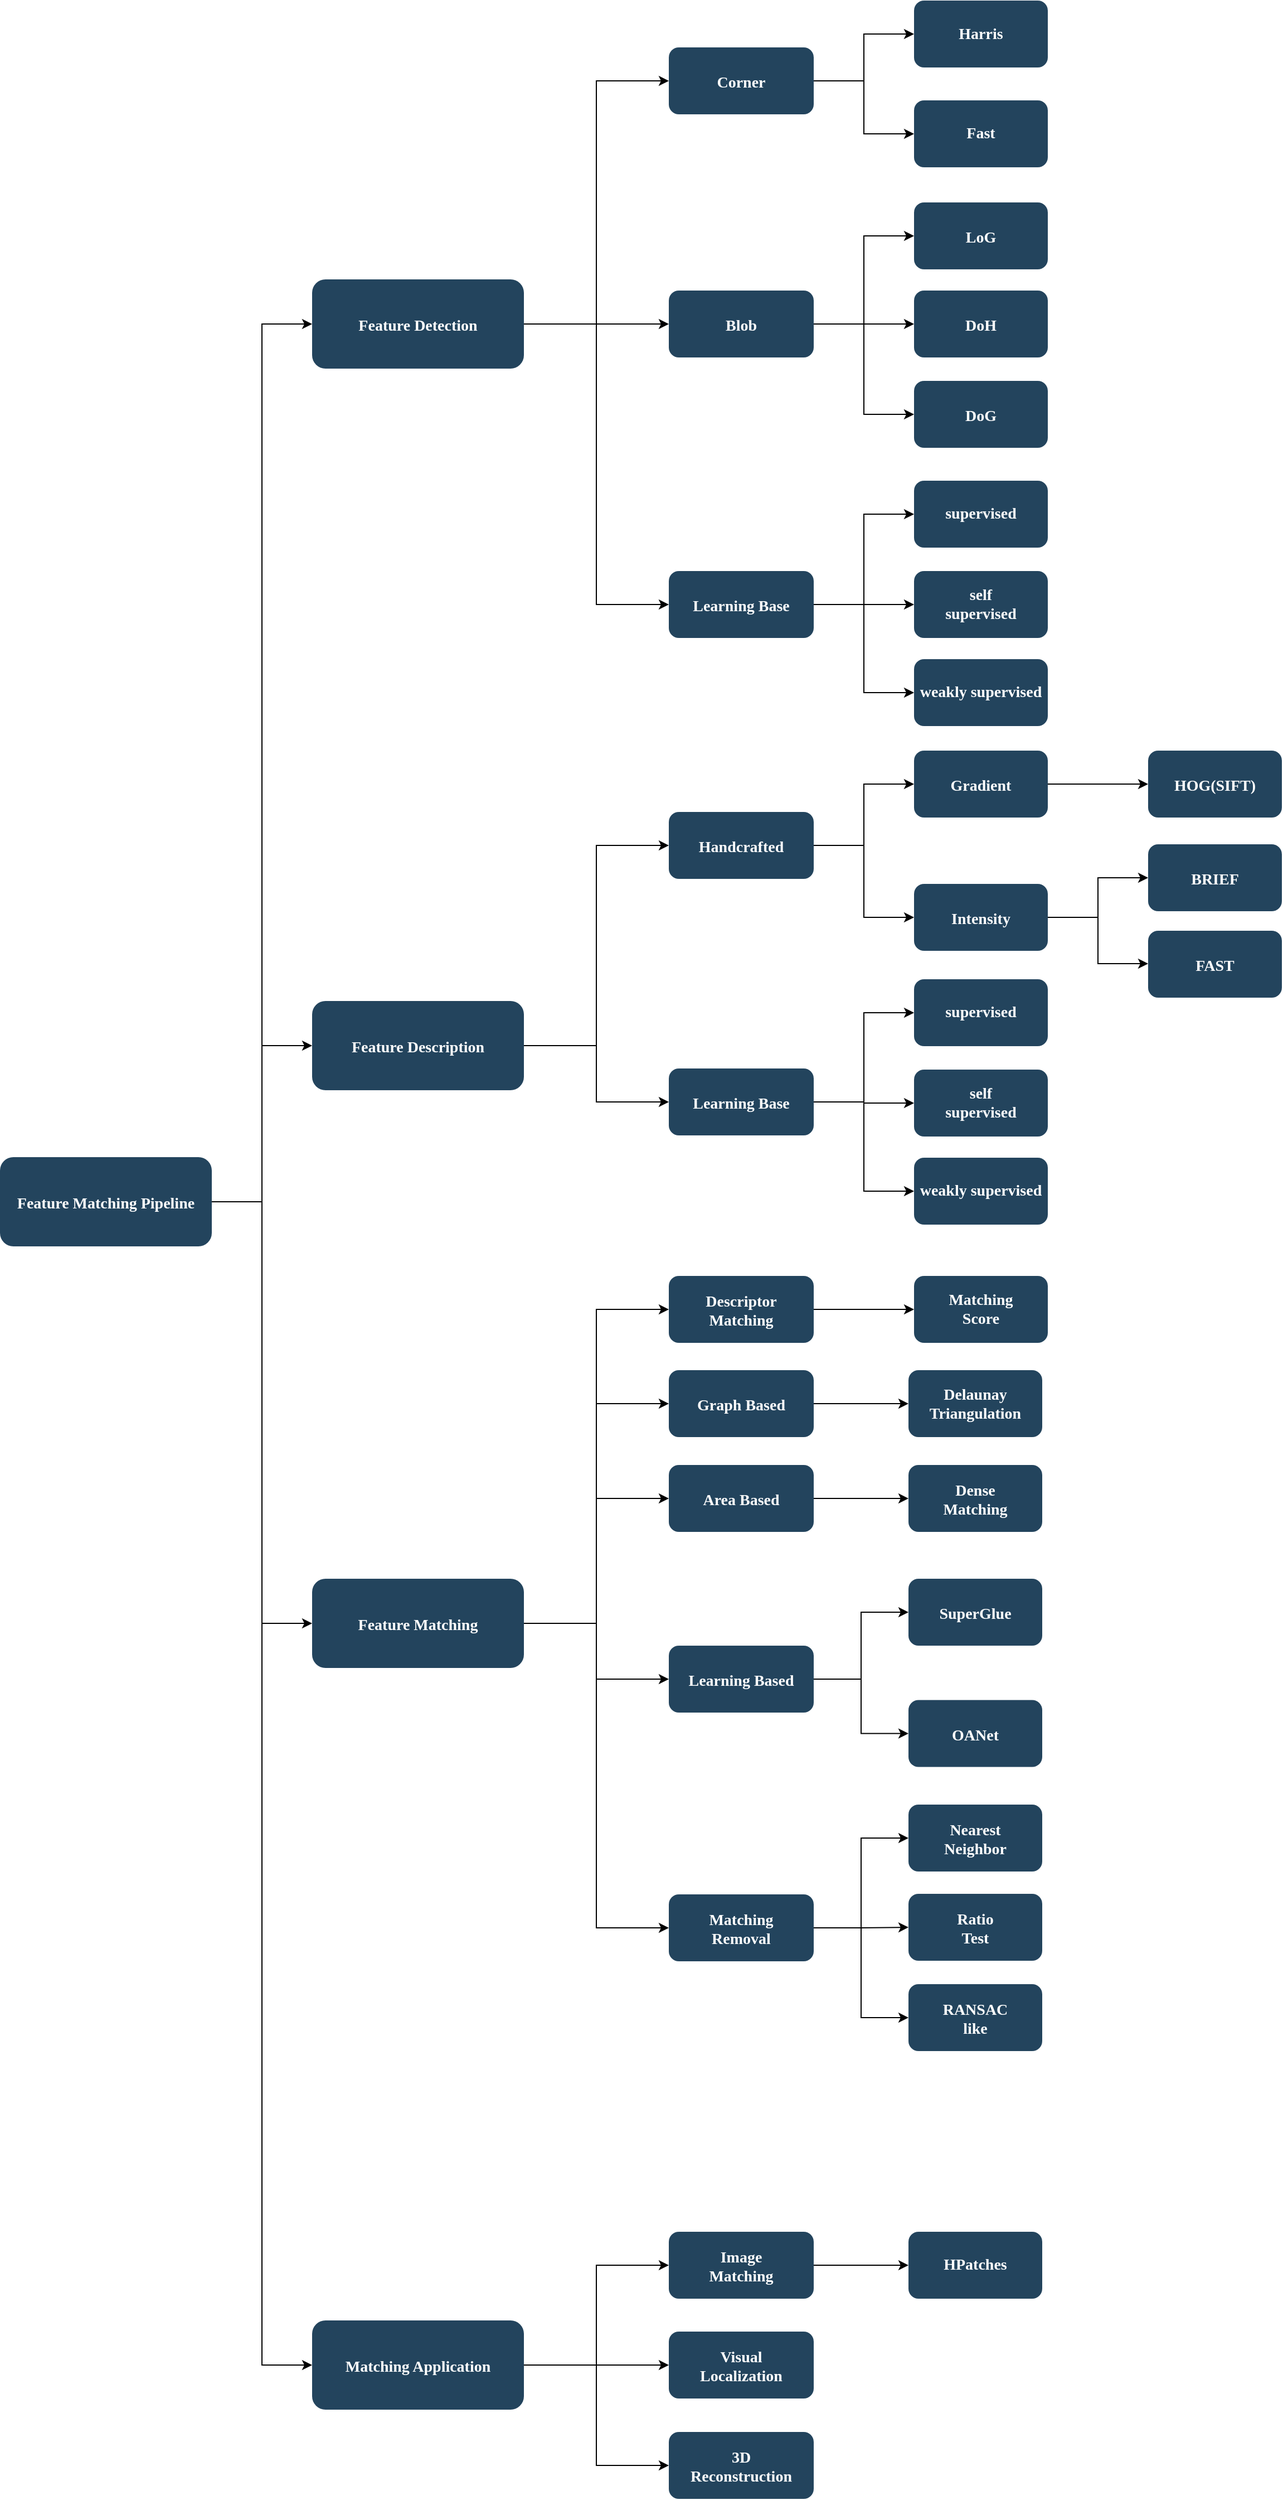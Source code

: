 <mxfile version="20.2.7" type="github">
  <diagram name="Page-1" id="2c0d36ab-eaac-3732-788b-9136903baeff">
    <mxGraphModel dx="326" dy="2121.5" grid="1" gridSize="10" guides="1" tooltips="1" connect="1" arrows="1" fold="1" page="1" pageScale="1.5" pageWidth="1169" pageHeight="827" background="none" math="0" shadow="0">
      <root>
        <mxCell id="0" />
        <mxCell id="1" parent="0" />
        <mxCell id="2" value="Feature Matching Pipeline" style="rounded=1;fillColor=#23445D;gradientColor=none;strokeColor=none;fontColor=#FFFFFF;fontStyle=1;fontFamily=Tahoma;fontSize=14" parent="1" vertex="1">
          <mxGeometry x="20" y="539.5" width="190" height="80" as="geometry" />
        </mxCell>
        <mxCell id="4" value="Matching Application" style="rounded=1;fillColor=#23445D;gradientColor=none;strokeColor=none;fontColor=#FFFFFF;fontStyle=1;fontFamily=Tahoma;fontSize=14" parent="1" vertex="1">
          <mxGeometry x="300.0" y="1582.5" width="190" height="80" as="geometry" />
        </mxCell>
        <mxCell id="t-VMR0GG_KnrDWbs549v-189" style="edgeStyle=orthogonalEdgeStyle;rounded=0;orthogonalLoop=1;jettySize=auto;html=1;exitX=1;exitY=0.5;exitDx=0;exitDy=0;entryX=0;entryY=0.5;entryDx=0;entryDy=0;" edge="1" parent="1" source="10" target="t-VMR0GG_KnrDWbs549v-181">
          <mxGeometry relative="1" as="geometry" />
        </mxCell>
        <mxCell id="10" value="Feature Matching" style="rounded=1;fillColor=#23445D;gradientColor=none;strokeColor=none;fontColor=#FFFFFF;fontStyle=1;fontFamily=Tahoma;fontSize=14" parent="1" vertex="1">
          <mxGeometry x="300" y="917.5" width="190" height="80" as="geometry" />
        </mxCell>
        <mxCell id="t-VMR0GG_KnrDWbs549v-108" style="edgeStyle=orthogonalEdgeStyle;rounded=0;orthogonalLoop=1;jettySize=auto;html=1;exitX=1;exitY=0.5;exitDx=0;exitDy=0;entryX=0;entryY=0.5;entryDx=0;entryDy=0;" edge="1" parent="1" source="12" target="30">
          <mxGeometry relative="1" as="geometry" />
        </mxCell>
        <mxCell id="12" value="Feature Description" style="rounded=1;fillColor=#23445D;gradientColor=none;strokeColor=none;fontColor=#FFFFFF;fontStyle=1;fontFamily=Tahoma;fontSize=14" parent="1" vertex="1">
          <mxGeometry x="300.0" y="399.5" width="190" height="80" as="geometry" />
        </mxCell>
        <mxCell id="t-VMR0GG_KnrDWbs549v-109" style="edgeStyle=orthogonalEdgeStyle;rounded=0;orthogonalLoop=1;jettySize=auto;html=1;exitX=1;exitY=0.5;exitDx=0;exitDy=0;entryX=0;entryY=0.5;entryDx=0;entryDy=0;" edge="1" parent="1" source="13" target="18">
          <mxGeometry relative="1" as="geometry" />
        </mxCell>
        <mxCell id="t-VMR0GG_KnrDWbs549v-111" style="edgeStyle=orthogonalEdgeStyle;rounded=0;orthogonalLoop=1;jettySize=auto;html=1;exitX=1;exitY=0.5;exitDx=0;exitDy=0;entryX=0;entryY=0.5;entryDx=0;entryDy=0;" edge="1" parent="1" source="13" target="16">
          <mxGeometry relative="1" as="geometry" />
        </mxCell>
        <mxCell id="13" value="Feature Detection" style="rounded=1;fillColor=#23445D;gradientColor=none;strokeColor=none;fontColor=#FFFFFF;fontStyle=1;fontFamily=Tahoma;fontSize=14" parent="1" vertex="1">
          <mxGeometry x="300" y="-247.5" width="190" height="80" as="geometry" />
        </mxCell>
        <mxCell id="16" value="Corner" style="rounded=1;fillColor=#23445D;gradientColor=none;strokeColor=none;fontColor=#FFFFFF;fontStyle=1;fontFamily=Tahoma;fontSize=14" parent="1" vertex="1">
          <mxGeometry x="620" y="-455.5" width="130" height="60" as="geometry" />
        </mxCell>
        <mxCell id="17" value="Blob" style="rounded=1;fillColor=#23445D;gradientColor=none;strokeColor=none;fontColor=#FFFFFF;fontStyle=1;fontFamily=Tahoma;fontSize=14" parent="1" vertex="1">
          <mxGeometry x="620" y="-237.5" width="130" height="60" as="geometry" />
        </mxCell>
        <mxCell id="18" value="Learning Base" style="rounded=1;fillColor=#23445D;gradientColor=none;strokeColor=none;fontColor=#FFFFFF;fontStyle=1;fontFamily=Tahoma;fontSize=14" parent="1" vertex="1">
          <mxGeometry x="620" y="14" width="130" height="60" as="geometry" />
        </mxCell>
        <mxCell id="30" value="Handcrafted" style="rounded=1;fillColor=#23445D;gradientColor=none;strokeColor=none;fontColor=#FFFFFF;fontStyle=1;fontFamily=Tahoma;fontSize=14" parent="1" vertex="1">
          <mxGeometry x="620" y="230" width="130" height="60" as="geometry" />
        </mxCell>
        <mxCell id="t-VMR0GG_KnrDWbs549v-174" style="edgeStyle=orthogonalEdgeStyle;rounded=0;orthogonalLoop=1;jettySize=auto;html=1;exitX=1;exitY=0.5;exitDx=0;exitDy=0;entryX=0;entryY=0.5;entryDx=0;entryDy=0;" edge="1" parent="1" source="31" target="t-VMR0GG_KnrDWbs549v-168">
          <mxGeometry relative="1" as="geometry" />
        </mxCell>
        <mxCell id="31" value="Learning Base" style="rounded=1;fillColor=#23445D;gradientColor=none;strokeColor=none;fontColor=#FFFFFF;fontStyle=1;fontFamily=Tahoma;fontSize=14" parent="1" vertex="1">
          <mxGeometry x="620" y="460" width="130" height="60" as="geometry" />
        </mxCell>
        <mxCell id="t-VMR0GG_KnrDWbs549v-176" value="" style="edgeStyle=orthogonalEdgeStyle;rounded=0;orthogonalLoop=1;jettySize=auto;html=1;" edge="1" parent="1" source="32" target="t-VMR0GG_KnrDWbs549v-175">
          <mxGeometry relative="1" as="geometry" />
        </mxCell>
        <mxCell id="32" value="Descriptor&#xa;Matching" style="rounded=1;fillColor=#23445D;gradientColor=none;strokeColor=none;fontColor=#FFFFFF;fontStyle=1;fontFamily=Tahoma;fontSize=14" parent="1" vertex="1">
          <mxGeometry x="620" y="646" width="130" height="60" as="geometry" />
        </mxCell>
        <mxCell id="t-VMR0GG_KnrDWbs549v-178" value="" style="edgeStyle=orthogonalEdgeStyle;rounded=0;orthogonalLoop=1;jettySize=auto;html=1;" edge="1" parent="1" source="t-VMR0GG_KnrDWbs549v-103" target="t-VMR0GG_KnrDWbs549v-177">
          <mxGeometry relative="1" as="geometry" />
        </mxCell>
        <mxCell id="t-VMR0GG_KnrDWbs549v-103" value="Graph Based" style="rounded=1;fillColor=#23445D;gradientColor=none;strokeColor=none;fontColor=#FFFFFF;fontStyle=1;fontFamily=Tahoma;fontSize=14" vertex="1" parent="1">
          <mxGeometry x="620" y="730.5" width="130" height="60" as="geometry" />
        </mxCell>
        <mxCell id="t-VMR0GG_KnrDWbs549v-180" value="" style="edgeStyle=orthogonalEdgeStyle;rounded=0;orthogonalLoop=1;jettySize=auto;html=1;" edge="1" parent="1" source="t-VMR0GG_KnrDWbs549v-104" target="t-VMR0GG_KnrDWbs549v-179">
          <mxGeometry relative="1" as="geometry" />
        </mxCell>
        <mxCell id="t-VMR0GG_KnrDWbs549v-104" value="Area Based" style="rounded=1;fillColor=#23445D;gradientColor=none;strokeColor=none;fontColor=#FFFFFF;fontStyle=1;fontFamily=Tahoma;fontSize=14" vertex="1" parent="1">
          <mxGeometry x="620" y="815.5" width="130" height="60" as="geometry" />
        </mxCell>
        <mxCell id="t-VMR0GG_KnrDWbs549v-106" value="" style="edgeStyle=elbowEdgeStyle;elbow=horizontal;endArrow=classic;html=1;rounded=0;exitX=1;exitY=0.5;exitDx=0;exitDy=0;entryX=0;entryY=0.5;entryDx=0;entryDy=0;" edge="1" parent="1" source="12" target="31">
          <mxGeometry width="50" height="50" relative="1" as="geometry">
            <mxPoint x="590" y="680" as="sourcePoint" />
            <mxPoint x="640" y="630" as="targetPoint" />
          </mxGeometry>
        </mxCell>
        <mxCell id="t-VMR0GG_KnrDWbs549v-115" value="" style="edgeStyle=elbowEdgeStyle;elbow=horizontal;endArrow=classic;html=1;rounded=0;exitX=1;exitY=0.5;exitDx=0;exitDy=0;entryX=0;entryY=0.5;entryDx=0;entryDy=0;" edge="1" parent="1" source="13" target="17">
          <mxGeometry width="50" height="50" relative="1" as="geometry">
            <mxPoint x="590" y="283" as="sourcePoint" />
            <mxPoint x="640" y="233" as="targetPoint" />
          </mxGeometry>
        </mxCell>
        <mxCell id="t-VMR0GG_KnrDWbs549v-117" value="" style="edgeStyle=elbowEdgeStyle;elbow=horizontal;endArrow=classic;html=1;rounded=0;exitX=1;exitY=0.5;exitDx=0;exitDy=0;entryX=0;entryY=0.5;entryDx=0;entryDy=0;" edge="1" parent="1" source="2" target="4">
          <mxGeometry width="50" height="50" relative="1" as="geometry">
            <mxPoint x="590" y="680" as="sourcePoint" />
            <mxPoint x="640" y="630" as="targetPoint" />
          </mxGeometry>
        </mxCell>
        <mxCell id="t-VMR0GG_KnrDWbs549v-119" value="" style="edgeStyle=elbowEdgeStyle;elbow=horizontal;endArrow=classic;html=1;rounded=0;exitX=1;exitY=0.5;exitDx=0;exitDy=0;entryX=0;entryY=0.5;entryDx=0;entryDy=0;" edge="1" parent="1" source="2" target="10">
          <mxGeometry width="50" height="50" relative="1" as="geometry">
            <mxPoint x="590" y="680" as="sourcePoint" />
            <mxPoint x="640" y="630" as="targetPoint" />
          </mxGeometry>
        </mxCell>
        <mxCell id="t-VMR0GG_KnrDWbs549v-120" value="" style="edgeStyle=elbowEdgeStyle;elbow=horizontal;endArrow=classic;html=1;rounded=0;exitX=1;exitY=0.5;exitDx=0;exitDy=0;entryX=0;entryY=0.5;entryDx=0;entryDy=0;" edge="1" parent="1" source="2" target="12">
          <mxGeometry width="50" height="50" relative="1" as="geometry">
            <mxPoint x="590" y="680" as="sourcePoint" />
            <mxPoint x="640" y="630" as="targetPoint" />
          </mxGeometry>
        </mxCell>
        <mxCell id="t-VMR0GG_KnrDWbs549v-121" value="" style="edgeStyle=elbowEdgeStyle;elbow=horizontal;endArrow=classic;html=1;rounded=0;exitX=1;exitY=0.5;exitDx=0;exitDy=0;entryX=0;entryY=0.5;entryDx=0;entryDy=0;" edge="1" parent="1" source="2" target="13">
          <mxGeometry width="50" height="50" relative="1" as="geometry">
            <mxPoint x="590" y="230" as="sourcePoint" />
            <mxPoint x="640" y="180" as="targetPoint" />
          </mxGeometry>
        </mxCell>
        <mxCell id="t-VMR0GG_KnrDWbs549v-122" value="" style="edgeStyle=elbowEdgeStyle;elbow=horizontal;endArrow=classic;html=1;rounded=0;exitX=1;exitY=0.5;exitDx=0;exitDy=0;entryX=0;entryY=0.5;entryDx=0;entryDy=0;" edge="1" parent="1" source="10" target="32">
          <mxGeometry width="50" height="50" relative="1" as="geometry">
            <mxPoint x="590" y="918.5" as="sourcePoint" />
            <mxPoint x="640" y="868.5" as="targetPoint" />
          </mxGeometry>
        </mxCell>
        <mxCell id="t-VMR0GG_KnrDWbs549v-123" value="" style="edgeStyle=elbowEdgeStyle;elbow=horizontal;endArrow=classic;html=1;rounded=0;exitX=1;exitY=0.5;exitDx=0;exitDy=0;entryX=0;entryY=0.5;entryDx=0;entryDy=0;" edge="1" parent="1" source="10" target="t-VMR0GG_KnrDWbs549v-103">
          <mxGeometry width="50" height="50" relative="1" as="geometry">
            <mxPoint x="590" y="918.5" as="sourcePoint" />
            <mxPoint x="640" y="868.5" as="targetPoint" />
          </mxGeometry>
        </mxCell>
        <mxCell id="t-VMR0GG_KnrDWbs549v-125" value="" style="edgeStyle=elbowEdgeStyle;elbow=horizontal;endArrow=classic;html=1;rounded=0;exitX=1;exitY=0.5;exitDx=0;exitDy=0;entryX=0;entryY=0.5;entryDx=0;entryDy=0;" edge="1" parent="1" source="10" target="t-VMR0GG_KnrDWbs549v-104">
          <mxGeometry width="50" height="50" relative="1" as="geometry">
            <mxPoint x="590" y="918.5" as="sourcePoint" />
            <mxPoint x="640" y="868.5" as="targetPoint" />
          </mxGeometry>
        </mxCell>
        <mxCell id="t-VMR0GG_KnrDWbs549v-126" value="" style="edgeStyle=elbowEdgeStyle;elbow=horizontal;endArrow=classic;html=1;rounded=0;exitX=1;exitY=0.5;exitDx=0;exitDy=0;entryX=0;entryY=0.5;entryDx=0;entryDy=0;" edge="1" parent="1" source="10" target="t-VMR0GG_KnrDWbs549v-127">
          <mxGeometry width="50" height="50" relative="1" as="geometry">
            <mxPoint x="500" y="967.5" as="sourcePoint" />
            <mxPoint x="630" y="1058.5" as="targetPoint" />
          </mxGeometry>
        </mxCell>
        <mxCell id="t-VMR0GG_KnrDWbs549v-192" style="edgeStyle=orthogonalEdgeStyle;rounded=0;orthogonalLoop=1;jettySize=auto;html=1;exitX=1;exitY=0.5;exitDx=0;exitDy=0;entryX=0;entryY=0.5;entryDx=0;entryDy=0;" edge="1" parent="1" source="t-VMR0GG_KnrDWbs549v-127" target="t-VMR0GG_KnrDWbs549v-191">
          <mxGeometry relative="1" as="geometry" />
        </mxCell>
        <mxCell id="t-VMR0GG_KnrDWbs549v-194" style="edgeStyle=orthogonalEdgeStyle;rounded=0;orthogonalLoop=1;jettySize=auto;html=1;exitX=1;exitY=0.5;exitDx=0;exitDy=0;entryX=0;entryY=0.5;entryDx=0;entryDy=0;" edge="1" parent="1" source="t-VMR0GG_KnrDWbs549v-127" target="t-VMR0GG_KnrDWbs549v-193">
          <mxGeometry relative="1" as="geometry" />
        </mxCell>
        <mxCell id="t-VMR0GG_KnrDWbs549v-127" value="Learning Based" style="rounded=1;fillColor=#23445D;gradientColor=none;strokeColor=none;fontColor=#FFFFFF;fontStyle=1;fontFamily=Tahoma;fontSize=14" vertex="1" parent="1">
          <mxGeometry x="620" y="977.5" width="130" height="60" as="geometry" />
        </mxCell>
        <mxCell id="t-VMR0GG_KnrDWbs549v-196" value="" style="edgeStyle=orthogonalEdgeStyle;rounded=0;orthogonalLoop=1;jettySize=auto;html=1;" edge="1" parent="1" source="t-VMR0GG_KnrDWbs549v-129" target="t-VMR0GG_KnrDWbs549v-195">
          <mxGeometry relative="1" as="geometry" />
        </mxCell>
        <mxCell id="t-VMR0GG_KnrDWbs549v-129" value="Image&#xa;Matching" style="rounded=1;fillColor=#23445D;gradientColor=none;strokeColor=none;fontColor=#FFFFFF;fontStyle=1;fontFamily=Tahoma;fontSize=14" vertex="1" parent="1">
          <mxGeometry x="620" y="1503" width="130" height="60" as="geometry" />
        </mxCell>
        <mxCell id="t-VMR0GG_KnrDWbs549v-130" value="Visual&#xa;Localization" style="rounded=1;fillColor=#23445D;gradientColor=none;strokeColor=none;fontColor=#FFFFFF;fontStyle=1;fontFamily=Tahoma;fontSize=14" vertex="1" parent="1">
          <mxGeometry x="620" y="1592.5" width="130" height="60" as="geometry" />
        </mxCell>
        <mxCell id="t-VMR0GG_KnrDWbs549v-131" value="3D&#xa;Reconstruction" style="rounded=1;fillColor=#23445D;gradientColor=none;strokeColor=none;fontColor=#FFFFFF;fontStyle=1;fontFamily=Tahoma;fontSize=14" vertex="1" parent="1">
          <mxGeometry x="620" y="1682.5" width="130" height="60" as="geometry" />
        </mxCell>
        <mxCell id="t-VMR0GG_KnrDWbs549v-132" value="" style="edgeStyle=elbowEdgeStyle;elbow=horizontal;endArrow=classic;html=1;rounded=0;exitX=1;exitY=0.5;exitDx=0;exitDy=0;entryX=0;entryY=0.5;entryDx=0;entryDy=0;" edge="1" parent="1" source="4" target="t-VMR0GG_KnrDWbs549v-129">
          <mxGeometry width="50" height="50" relative="1" as="geometry">
            <mxPoint x="500" y="1321.5" as="sourcePoint" />
            <mxPoint x="630" y="1194" as="targetPoint" />
          </mxGeometry>
        </mxCell>
        <mxCell id="t-VMR0GG_KnrDWbs549v-133" value="" style="edgeStyle=elbowEdgeStyle;elbow=horizontal;endArrow=classic;html=1;rounded=0;exitX=1;exitY=0.5;exitDx=0;exitDy=0;entryX=0;entryY=0.5;entryDx=0;entryDy=0;" edge="1" parent="1" source="4" target="t-VMR0GG_KnrDWbs549v-130">
          <mxGeometry width="50" height="50" relative="1" as="geometry">
            <mxPoint x="500" y="1321.5" as="sourcePoint" />
            <mxPoint x="630" y="1278.5" as="targetPoint" />
          </mxGeometry>
        </mxCell>
        <mxCell id="t-VMR0GG_KnrDWbs549v-134" value="" style="edgeStyle=elbowEdgeStyle;elbow=horizontal;endArrow=classic;html=1;rounded=0;entryX=0;entryY=0.5;entryDx=0;entryDy=0;" edge="1" parent="1" source="4" target="t-VMR0GG_KnrDWbs549v-131">
          <mxGeometry width="50" height="50" relative="1" as="geometry">
            <mxPoint x="490" y="1762.5" as="sourcePoint" />
            <mxPoint x="630" y="1363.5" as="targetPoint" />
          </mxGeometry>
        </mxCell>
        <mxCell id="t-VMR0GG_KnrDWbs549v-137" value="Harris" style="whiteSpace=wrap;html=1;fontSize=14;fontFamily=Tahoma;fillColor=#23445D;strokeColor=none;fontColor=#FFFFFF;rounded=1;gradientColor=none;fontStyle=1;" vertex="1" parent="1">
          <mxGeometry x="840" y="-497.5" width="120" height="60" as="geometry" />
        </mxCell>
        <mxCell id="t-VMR0GG_KnrDWbs549v-139" value="LoG" style="rounded=1;fillColor=#23445D;gradientColor=none;strokeColor=none;fontColor=#FFFFFF;fontStyle=1;fontFamily=Tahoma;fontSize=14" vertex="1" parent="1">
          <mxGeometry x="840" y="-316.5" width="120" height="60" as="geometry" />
        </mxCell>
        <mxCell id="t-VMR0GG_KnrDWbs549v-141" value="supervised" style="whiteSpace=wrap;html=1;fontSize=14;fontFamily=Tahoma;fillColor=#23445D;strokeColor=none;fontColor=#FFFFFF;rounded=1;gradientColor=none;fontStyle=1;" vertex="1" parent="1">
          <mxGeometry x="840" y="-67" width="120" height="60" as="geometry" />
        </mxCell>
        <mxCell id="t-VMR0GG_KnrDWbs549v-143" value="Fast" style="whiteSpace=wrap;html=1;fontSize=14;fontFamily=Tahoma;fillColor=#23445D;strokeColor=none;fontColor=#FFFFFF;rounded=1;gradientColor=none;fontStyle=1;" vertex="1" parent="1">
          <mxGeometry x="840" y="-408" width="120" height="60" as="geometry" />
        </mxCell>
        <mxCell id="t-VMR0GG_KnrDWbs549v-144" value="" style="edgeStyle=elbowEdgeStyle;elbow=horizontal;endArrow=classic;html=1;rounded=0;entryX=0;entryY=0.5;entryDx=0;entryDy=0;exitX=1;exitY=0.5;exitDx=0;exitDy=0;" edge="1" parent="1" source="16" target="t-VMR0GG_KnrDWbs549v-137">
          <mxGeometry width="50" height="50" relative="1" as="geometry">
            <mxPoint x="750" y="-425.5" as="sourcePoint" />
            <mxPoint x="330" y="-38" as="targetPoint" />
          </mxGeometry>
        </mxCell>
        <mxCell id="t-VMR0GG_KnrDWbs549v-145" value="" style="edgeStyle=elbowEdgeStyle;elbow=horizontal;endArrow=classic;html=1;rounded=0;exitX=1;exitY=0.5;exitDx=0;exitDy=0;entryX=0;entryY=0.5;entryDx=0;entryDy=0;" edge="1" parent="1" source="16" target="t-VMR0GG_KnrDWbs549v-143">
          <mxGeometry width="50" height="50" relative="1" as="geometry">
            <mxPoint x="750" y="-418" as="sourcePoint" />
            <mxPoint x="850" y="-457.5" as="targetPoint" />
          </mxGeometry>
        </mxCell>
        <mxCell id="t-VMR0GG_KnrDWbs549v-146" value="DoG" style="rounded=1;fillColor=#23445D;gradientColor=none;strokeColor=none;fontColor=#FFFFFF;fontStyle=1;fontFamily=Tahoma;fontSize=14" vertex="1" parent="1">
          <mxGeometry x="840" y="-156.5" width="120" height="60" as="geometry" />
        </mxCell>
        <mxCell id="t-VMR0GG_KnrDWbs549v-147" value="DoH" style="rounded=1;fillColor=#23445D;gradientColor=none;strokeColor=none;fontColor=#FFFFFF;fontStyle=1;fontFamily=Tahoma;fontSize=14" vertex="1" parent="1">
          <mxGeometry x="840" y="-237.5" width="120" height="60" as="geometry" />
        </mxCell>
        <mxCell id="t-VMR0GG_KnrDWbs549v-148" value="" style="edgeStyle=elbowEdgeStyle;elbow=horizontal;endArrow=classic;html=1;rounded=0;exitX=1;exitY=0.5;exitDx=0;exitDy=0;entryX=0;entryY=0.5;entryDx=0;entryDy=0;" edge="1" parent="1" source="17" target="t-VMR0GG_KnrDWbs549v-146">
          <mxGeometry width="50" height="50" relative="1" as="geometry">
            <mxPoint x="760" y="-211.5" as="sourcePoint" />
            <mxPoint x="850" y="-164" as="targetPoint" />
          </mxGeometry>
        </mxCell>
        <mxCell id="t-VMR0GG_KnrDWbs549v-149" value="" style="edgeStyle=elbowEdgeStyle;elbow=horizontal;endArrow=classic;html=1;rounded=0;exitX=1;exitY=0.5;exitDx=0;exitDy=0;entryX=0;entryY=0.5;entryDx=0;entryDy=0;" edge="1" parent="1" source="17" target="t-VMR0GG_KnrDWbs549v-139">
          <mxGeometry width="50" height="50" relative="1" as="geometry">
            <mxPoint x="760" y="-197.5" as="sourcePoint" />
            <mxPoint x="850" y="-116.5" as="targetPoint" />
          </mxGeometry>
        </mxCell>
        <mxCell id="t-VMR0GG_KnrDWbs549v-150" value="" style="edgeStyle=elbowEdgeStyle;elbow=horizontal;endArrow=classic;html=1;rounded=0;exitX=1;exitY=0.5;exitDx=0;exitDy=0;entryX=0;entryY=0.5;entryDx=0;entryDy=0;" edge="1" parent="1" source="17" target="t-VMR0GG_KnrDWbs549v-147">
          <mxGeometry width="50" height="50" relative="1" as="geometry">
            <mxPoint x="760" y="-197.5" as="sourcePoint" />
            <mxPoint x="850" y="-276.5" as="targetPoint" />
          </mxGeometry>
        </mxCell>
        <mxCell id="t-VMR0GG_KnrDWbs549v-151" value="self&lt;br&gt;supervised" style="whiteSpace=wrap;html=1;fontSize=14;fontFamily=Tahoma;fillColor=#23445D;strokeColor=none;fontColor=#FFFFFF;rounded=1;gradientColor=none;fontStyle=1;" vertex="1" parent="1">
          <mxGeometry x="840" y="14" width="120" height="60" as="geometry" />
        </mxCell>
        <mxCell id="t-VMR0GG_KnrDWbs549v-152" value="weakly supervised" style="whiteSpace=wrap;html=1;fontSize=14;fontFamily=Tahoma;fillColor=#23445D;strokeColor=none;fontColor=#FFFFFF;rounded=1;gradientColor=none;fontStyle=1;" vertex="1" parent="1">
          <mxGeometry x="840" y="93" width="120" height="60" as="geometry" />
        </mxCell>
        <mxCell id="t-VMR0GG_KnrDWbs549v-153" value="" style="edgeStyle=elbowEdgeStyle;elbow=horizontal;endArrow=classic;html=1;rounded=0;exitX=1;exitY=0.5;exitDx=0;exitDy=0;entryX=0;entryY=0.5;entryDx=0;entryDy=0;" edge="1" parent="1" source="18" target="t-VMR0GG_KnrDWbs549v-151">
          <mxGeometry width="50" height="50" relative="1" as="geometry">
            <mxPoint x="760" y="-197.5" as="sourcePoint" />
            <mxPoint x="850" y="-116.5" as="targetPoint" />
          </mxGeometry>
        </mxCell>
        <mxCell id="t-VMR0GG_KnrDWbs549v-154" value="" style="edgeStyle=elbowEdgeStyle;elbow=horizontal;endArrow=classic;html=1;rounded=0;exitX=1;exitY=0.5;exitDx=0;exitDy=0;entryX=0;entryY=0.5;entryDx=0;entryDy=0;" edge="1" parent="1" source="18" target="t-VMR0GG_KnrDWbs549v-141">
          <mxGeometry width="50" height="50" relative="1" as="geometry">
            <mxPoint x="760" y="54" as="sourcePoint" />
            <mxPoint x="850" y="54" as="targetPoint" />
          </mxGeometry>
        </mxCell>
        <mxCell id="t-VMR0GG_KnrDWbs549v-155" value="" style="edgeStyle=elbowEdgeStyle;elbow=horizontal;endArrow=classic;html=1;rounded=0;exitX=1;exitY=0.5;exitDx=0;exitDy=0;entryX=0;entryY=0.5;entryDx=0;entryDy=0;" edge="1" parent="1" source="18" target="t-VMR0GG_KnrDWbs549v-152">
          <mxGeometry width="50" height="50" relative="1" as="geometry">
            <mxPoint x="760" y="54" as="sourcePoint" />
            <mxPoint x="850" y="-27" as="targetPoint" />
          </mxGeometry>
        </mxCell>
        <mxCell id="t-VMR0GG_KnrDWbs549v-156" value="HOG(SIFT)" style="rounded=1;fillColor=#23445D;gradientColor=none;strokeColor=none;fontColor=#FFFFFF;fontStyle=1;fontFamily=Tahoma;fontSize=14" vertex="1" parent="1">
          <mxGeometry x="1050" y="175" width="120" height="60" as="geometry" />
        </mxCell>
        <mxCell id="t-VMR0GG_KnrDWbs549v-157" value="Intensity" style="rounded=1;fillColor=#23445D;gradientColor=none;strokeColor=none;fontColor=#FFFFFF;fontStyle=1;fontFamily=Tahoma;fontSize=14" vertex="1" parent="1">
          <mxGeometry x="840" y="294.5" width="120" height="60" as="geometry" />
        </mxCell>
        <mxCell id="t-VMR0GG_KnrDWbs549v-158" value="Gradient" style="rounded=1;fillColor=#23445D;gradientColor=none;strokeColor=none;fontColor=#FFFFFF;fontStyle=1;fontFamily=Tahoma;fontSize=14" vertex="1" parent="1">
          <mxGeometry x="840" y="175" width="120" height="60" as="geometry" />
        </mxCell>
        <mxCell id="t-VMR0GG_KnrDWbs549v-159" value="FAST" style="rounded=1;fillColor=#23445D;gradientColor=none;strokeColor=none;fontColor=#FFFFFF;fontStyle=1;fontFamily=Tahoma;fontSize=14" vertex="1" parent="1">
          <mxGeometry x="1050" y="336.5" width="120" height="60" as="geometry" />
        </mxCell>
        <mxCell id="t-VMR0GG_KnrDWbs549v-160" value="" style="edgeStyle=elbowEdgeStyle;elbow=horizontal;endArrow=classic;html=1;rounded=0;exitX=1;exitY=0.5;exitDx=0;exitDy=0;entryX=0;entryY=0.5;entryDx=0;entryDy=0;" edge="1" parent="1" source="30" target="t-VMR0GG_KnrDWbs549v-158">
          <mxGeometry width="50" height="50" relative="1" as="geometry">
            <mxPoint x="760" y="46" as="sourcePoint" />
            <mxPoint x="850" y="125" as="targetPoint" />
          </mxGeometry>
        </mxCell>
        <mxCell id="t-VMR0GG_KnrDWbs549v-161" value="" style="edgeStyle=elbowEdgeStyle;elbow=horizontal;endArrow=classic;html=1;rounded=0;exitX=1;exitY=0.5;exitDx=0;exitDy=0;entryX=0;entryY=0.5;entryDx=0;entryDy=0;" edge="1" parent="1" source="30" target="t-VMR0GG_KnrDWbs549v-157">
          <mxGeometry width="50" height="50" relative="1" as="geometry">
            <mxPoint x="760" y="285" as="sourcePoint" />
            <mxPoint x="850" y="235" as="targetPoint" />
          </mxGeometry>
        </mxCell>
        <mxCell id="t-VMR0GG_KnrDWbs549v-162" value="" style="edgeStyle=elbowEdgeStyle;elbow=horizontal;endArrow=classic;html=1;rounded=0;exitX=1;exitY=0.5;exitDx=0;exitDy=0;" edge="1" parent="1" source="t-VMR0GG_KnrDWbs549v-157">
          <mxGeometry width="50" height="50" relative="1" as="geometry">
            <mxPoint x="980" y="335" as="sourcePoint" />
            <mxPoint x="1050" y="366" as="targetPoint" />
          </mxGeometry>
        </mxCell>
        <mxCell id="t-VMR0GG_KnrDWbs549v-163" value="" style="edgeStyle=elbowEdgeStyle;elbow=horizontal;endArrow=classic;html=1;rounded=0;exitX=1;exitY=0.5;exitDx=0;exitDy=0;entryX=0;entryY=0.5;entryDx=0;entryDy=0;" edge="1" parent="1" source="t-VMR0GG_KnrDWbs549v-157" target="t-VMR0GG_KnrDWbs549v-164">
          <mxGeometry width="50" height="50" relative="1" as="geometry">
            <mxPoint x="990" y="289.25" as="sourcePoint" />
            <mxPoint x="1080" y="359.75" as="targetPoint" />
          </mxGeometry>
        </mxCell>
        <mxCell id="t-VMR0GG_KnrDWbs549v-164" value="BRIEF" style="rounded=1;fillColor=#23445D;gradientColor=none;strokeColor=none;fontColor=#FFFFFF;fontStyle=1;fontFamily=Tahoma;fontSize=14" vertex="1" parent="1">
          <mxGeometry x="1050" y="259" width="120" height="60" as="geometry" />
        </mxCell>
        <mxCell id="t-VMR0GG_KnrDWbs549v-165" value="" style="edgeStyle=elbowEdgeStyle;elbow=horizontal;endArrow=classic;html=1;rounded=0;exitX=1;exitY=0.5;exitDx=0;exitDy=0;entryX=0;entryY=0.5;entryDx=0;entryDy=0;" edge="1" parent="1" source="t-VMR0GG_KnrDWbs549v-158" target="t-VMR0GG_KnrDWbs549v-156">
          <mxGeometry width="50" height="50" relative="1" as="geometry">
            <mxPoint x="970" y="314.5" as="sourcePoint" />
            <mxPoint x="1060" y="305" as="targetPoint" />
          </mxGeometry>
        </mxCell>
        <mxCell id="t-VMR0GG_KnrDWbs549v-167" value="supervised" style="whiteSpace=wrap;html=1;fontSize=14;fontFamily=Tahoma;fillColor=#23445D;strokeColor=none;fontColor=#FFFFFF;rounded=1;gradientColor=none;fontStyle=1;" vertex="1" parent="1">
          <mxGeometry x="840" y="380" width="120" height="60" as="geometry" />
        </mxCell>
        <mxCell id="t-VMR0GG_KnrDWbs549v-168" value="self&lt;br&gt;supervised" style="whiteSpace=wrap;html=1;fontSize=14;fontFamily=Tahoma;fillColor=#23445D;strokeColor=none;fontColor=#FFFFFF;rounded=1;gradientColor=none;fontStyle=1;" vertex="1" parent="1">
          <mxGeometry x="840" y="461" width="120" height="60" as="geometry" />
        </mxCell>
        <mxCell id="t-VMR0GG_KnrDWbs549v-169" value="weakly supervised" style="whiteSpace=wrap;html=1;fontSize=14;fontFamily=Tahoma;fillColor=#23445D;strokeColor=none;fontColor=#FFFFFF;rounded=1;gradientColor=none;fontStyle=1;" vertex="1" parent="1">
          <mxGeometry x="840" y="540" width="120" height="60" as="geometry" />
        </mxCell>
        <mxCell id="t-VMR0GG_KnrDWbs549v-170" value="" style="edgeStyle=elbowEdgeStyle;elbow=horizontal;endArrow=classic;html=1;rounded=0;exitX=1;exitY=0.5;exitDx=0;exitDy=0;entryX=0;entryY=0.5;entryDx=0;entryDy=0;" edge="1" parent="1" source="31" target="t-VMR0GG_KnrDWbs549v-169">
          <mxGeometry width="50" height="50" relative="1" as="geometry">
            <mxPoint x="760" y="490" as="sourcePoint" />
            <mxPoint x="850" y="554.5" as="targetPoint" />
          </mxGeometry>
        </mxCell>
        <mxCell id="t-VMR0GG_KnrDWbs549v-171" value="" style="edgeStyle=elbowEdgeStyle;elbow=horizontal;endArrow=classic;html=1;rounded=0;exitX=1;exitY=0.5;exitDx=0;exitDy=0;entryX=0;entryY=0.5;entryDx=0;entryDy=0;" edge="1" parent="1" source="31" target="t-VMR0GG_KnrDWbs549v-167">
          <mxGeometry width="50" height="50" relative="1" as="geometry">
            <mxPoint x="760" y="500" as="sourcePoint" />
            <mxPoint x="850" y="580" as="targetPoint" />
          </mxGeometry>
        </mxCell>
        <mxCell id="t-VMR0GG_KnrDWbs549v-175" value="Matching&lt;br&gt;Score" style="whiteSpace=wrap;html=1;fontSize=14;fontFamily=Tahoma;fillColor=#23445D;strokeColor=none;fontColor=#FFFFFF;rounded=1;gradientColor=none;fontStyle=1;" vertex="1" parent="1">
          <mxGeometry x="840" y="646" width="120" height="60" as="geometry" />
        </mxCell>
        <mxCell id="t-VMR0GG_KnrDWbs549v-177" value="Delaunay&lt;br&gt;Triangulation" style="whiteSpace=wrap;html=1;fontSize=14;fontFamily=Tahoma;fillColor=#23445D;strokeColor=none;fontColor=#FFFFFF;rounded=1;gradientColor=none;fontStyle=1;" vertex="1" parent="1">
          <mxGeometry x="835" y="730.5" width="120" height="60" as="geometry" />
        </mxCell>
        <mxCell id="t-VMR0GG_KnrDWbs549v-179" value="Dense&#xa;Matching" style="rounded=1;fillColor=#23445D;gradientColor=none;strokeColor=none;fontColor=#FFFFFF;fontStyle=1;fontFamily=Tahoma;fontSize=14" vertex="1" parent="1">
          <mxGeometry x="835" y="815.5" width="120" height="60" as="geometry" />
        </mxCell>
        <mxCell id="t-VMR0GG_KnrDWbs549v-190" style="edgeStyle=orthogonalEdgeStyle;rounded=0;orthogonalLoop=1;jettySize=auto;html=1;exitX=1;exitY=0.5;exitDx=0;exitDy=0;entryX=0;entryY=0.5;entryDx=0;entryDy=0;" edge="1" parent="1" source="t-VMR0GG_KnrDWbs549v-181" target="t-VMR0GG_KnrDWbs549v-183">
          <mxGeometry relative="1" as="geometry" />
        </mxCell>
        <mxCell id="t-VMR0GG_KnrDWbs549v-181" value="Matching&#xa;Removal" style="rounded=1;fillColor=#23445D;gradientColor=none;strokeColor=none;fontColor=#FFFFFF;fontStyle=1;fontFamily=Tahoma;fontSize=14" vertex="1" parent="1">
          <mxGeometry x="620" y="1200.5" width="130" height="60" as="geometry" />
        </mxCell>
        <mxCell id="t-VMR0GG_KnrDWbs549v-183" value="Nearest&#xa;Neighbor" style="rounded=1;fillColor=#23445D;gradientColor=none;strokeColor=none;fontColor=#FFFFFF;fontStyle=1;fontFamily=Tahoma;fontSize=14" vertex="1" parent="1">
          <mxGeometry x="835" y="1120" width="120" height="60" as="geometry" />
        </mxCell>
        <mxCell id="t-VMR0GG_KnrDWbs549v-185" value="Ratio &#xa;Test" style="rounded=1;fillColor=#23445D;gradientColor=none;strokeColor=none;fontColor=#FFFFFF;fontStyle=1;fontFamily=Tahoma;fontSize=14" vertex="1" parent="1">
          <mxGeometry x="835" y="1200" width="120" height="60" as="geometry" />
        </mxCell>
        <mxCell id="t-VMR0GG_KnrDWbs549v-186" value="" style="edgeStyle=orthogonalEdgeStyle;rounded=0;orthogonalLoop=1;jettySize=auto;html=1;exitX=1;exitY=0.5;exitDx=0;exitDy=0;entryX=0;entryY=0.5;entryDx=0;entryDy=0;" edge="1" parent="1" source="t-VMR0GG_KnrDWbs549v-181" target="t-VMR0GG_KnrDWbs549v-185">
          <mxGeometry relative="1" as="geometry">
            <mxPoint x="760" y="1240.429" as="sourcePoint" />
            <mxPoint x="840" y="1190.429" as="targetPoint" />
          </mxGeometry>
        </mxCell>
        <mxCell id="t-VMR0GG_KnrDWbs549v-187" value="RANSAC&#xa;like" style="rounded=1;fillColor=#23445D;gradientColor=none;strokeColor=none;fontColor=#FFFFFF;fontStyle=1;fontFamily=Tahoma;fontSize=14" vertex="1" parent="1">
          <mxGeometry x="835" y="1281" width="120" height="60" as="geometry" />
        </mxCell>
        <mxCell id="t-VMR0GG_KnrDWbs549v-188" value="" style="edgeStyle=orthogonalEdgeStyle;rounded=0;orthogonalLoop=1;jettySize=auto;html=1;exitX=1;exitY=0.5;exitDx=0;exitDy=0;entryX=0;entryY=0.5;entryDx=0;entryDy=0;" edge="1" parent="1" source="t-VMR0GG_KnrDWbs549v-181" target="t-VMR0GG_KnrDWbs549v-187">
          <mxGeometry relative="1" as="geometry">
            <mxPoint x="760" y="1240.5" as="sourcePoint" />
            <mxPoint x="840" y="1280.5" as="targetPoint" />
          </mxGeometry>
        </mxCell>
        <mxCell id="t-VMR0GG_KnrDWbs549v-191" value="SuperGlue" style="rounded=1;fillColor=#23445D;gradientColor=none;strokeColor=none;fontColor=#FFFFFF;fontStyle=1;fontFamily=Tahoma;fontSize=14" vertex="1" parent="1">
          <mxGeometry x="835" y="917.5" width="120" height="60" as="geometry" />
        </mxCell>
        <mxCell id="t-VMR0GG_KnrDWbs549v-193" value="OANet" style="rounded=1;fillColor=#23445D;gradientColor=none;strokeColor=none;fontColor=#FFFFFF;fontStyle=1;fontFamily=Tahoma;fontSize=14" vertex="1" parent="1">
          <mxGeometry x="835" y="1026.25" width="120" height="60" as="geometry" />
        </mxCell>
        <mxCell id="t-VMR0GG_KnrDWbs549v-195" value="HPatches" style="whiteSpace=wrap;html=1;fontSize=14;fontFamily=Tahoma;fillColor=#23445D;strokeColor=none;fontColor=#FFFFFF;rounded=1;gradientColor=none;fontStyle=1;" vertex="1" parent="1">
          <mxGeometry x="835" y="1503" width="120" height="60" as="geometry" />
        </mxCell>
      </root>
    </mxGraphModel>
  </diagram>
</mxfile>
